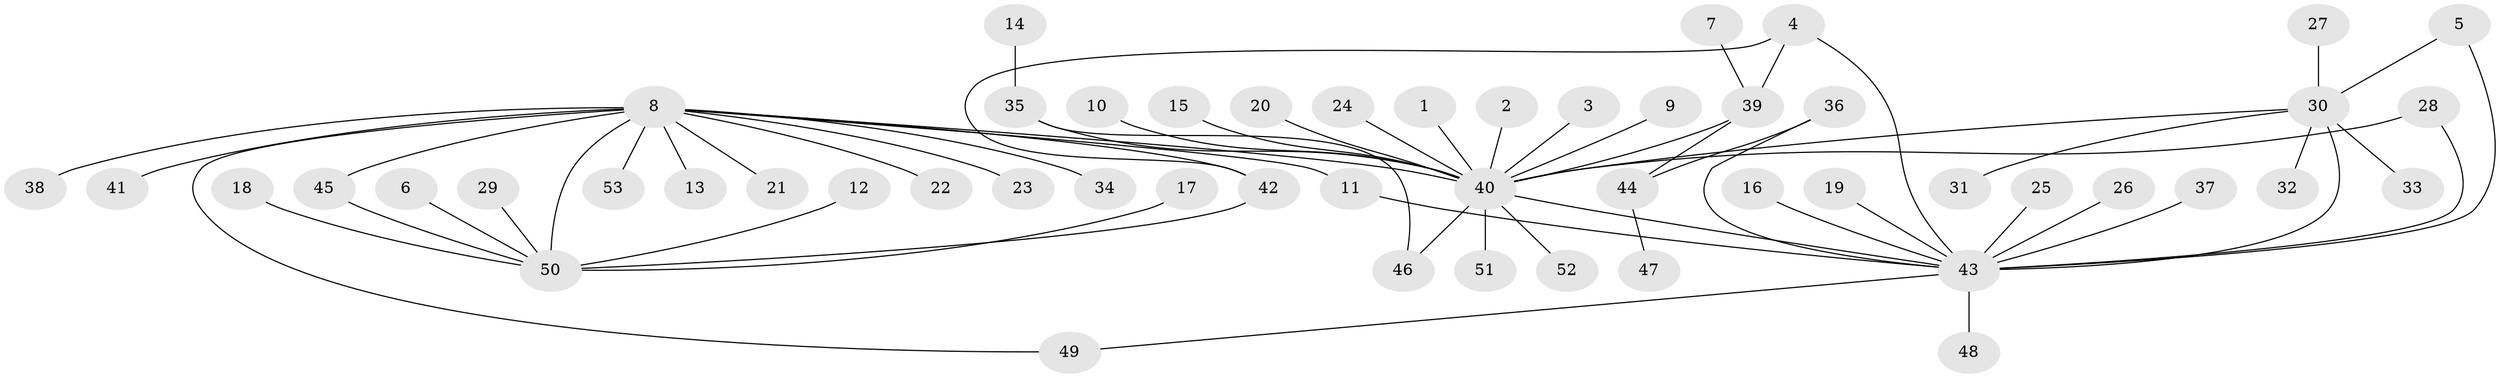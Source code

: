 // original degree distribution, {5: 0.009433962264150943, 15: 0.009433962264150943, 19: 0.009433962264150943, 3: 0.05660377358490566, 17: 0.009433962264150943, 1: 0.5094339622641509, 2: 0.330188679245283, 7: 0.009433962264150943, 4: 0.03773584905660377, 9: 0.009433962264150943, 8: 0.009433962264150943}
// Generated by graph-tools (version 1.1) at 2025/26/03/09/25 03:26:07]
// undirected, 53 vertices, 63 edges
graph export_dot {
graph [start="1"]
  node [color=gray90,style=filled];
  1;
  2;
  3;
  4;
  5;
  6;
  7;
  8;
  9;
  10;
  11;
  12;
  13;
  14;
  15;
  16;
  17;
  18;
  19;
  20;
  21;
  22;
  23;
  24;
  25;
  26;
  27;
  28;
  29;
  30;
  31;
  32;
  33;
  34;
  35;
  36;
  37;
  38;
  39;
  40;
  41;
  42;
  43;
  44;
  45;
  46;
  47;
  48;
  49;
  50;
  51;
  52;
  53;
  1 -- 40 [weight=1.0];
  2 -- 40 [weight=1.0];
  3 -- 40 [weight=1.0];
  4 -- 39 [weight=1.0];
  4 -- 42 [weight=1.0];
  4 -- 43 [weight=1.0];
  5 -- 30 [weight=1.0];
  5 -- 43 [weight=1.0];
  6 -- 50 [weight=1.0];
  7 -- 39 [weight=1.0];
  8 -- 11 [weight=1.0];
  8 -- 13 [weight=1.0];
  8 -- 21 [weight=1.0];
  8 -- 22 [weight=1.0];
  8 -- 23 [weight=1.0];
  8 -- 34 [weight=1.0];
  8 -- 38 [weight=2.0];
  8 -- 40 [weight=1.0];
  8 -- 41 [weight=1.0];
  8 -- 42 [weight=1.0];
  8 -- 45 [weight=1.0];
  8 -- 49 [weight=1.0];
  8 -- 50 [weight=2.0];
  8 -- 53 [weight=1.0];
  9 -- 40 [weight=1.0];
  10 -- 40 [weight=1.0];
  11 -- 43 [weight=1.0];
  12 -- 50 [weight=1.0];
  14 -- 35 [weight=1.0];
  15 -- 40 [weight=1.0];
  16 -- 43 [weight=1.0];
  17 -- 50 [weight=1.0];
  18 -- 50 [weight=1.0];
  19 -- 43 [weight=1.0];
  20 -- 40 [weight=1.0];
  24 -- 40 [weight=1.0];
  25 -- 43 [weight=1.0];
  26 -- 43 [weight=1.0];
  27 -- 30 [weight=1.0];
  28 -- 40 [weight=1.0];
  28 -- 43 [weight=1.0];
  29 -- 50 [weight=1.0];
  30 -- 31 [weight=1.0];
  30 -- 32 [weight=1.0];
  30 -- 33 [weight=1.0];
  30 -- 40 [weight=1.0];
  30 -- 43 [weight=1.0];
  35 -- 40 [weight=1.0];
  35 -- 46 [weight=1.0];
  36 -- 43 [weight=1.0];
  36 -- 44 [weight=1.0];
  37 -- 43 [weight=2.0];
  39 -- 40 [weight=1.0];
  39 -- 44 [weight=1.0];
  40 -- 43 [weight=1.0];
  40 -- 46 [weight=1.0];
  40 -- 51 [weight=1.0];
  40 -- 52 [weight=1.0];
  42 -- 50 [weight=1.0];
  43 -- 48 [weight=1.0];
  43 -- 49 [weight=1.0];
  44 -- 47 [weight=1.0];
  45 -- 50 [weight=1.0];
}
